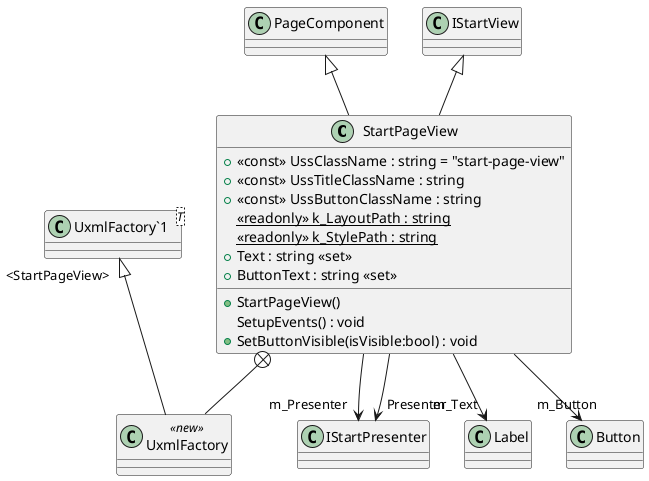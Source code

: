 @startuml
class StartPageView {
    + <<const>> UssClassName : string = "start-page-view"
    + <<const>> UssTitleClassName : string
    + <<const>> UssButtonClassName : string
    {static} <<readonly>> k_LayoutPath : string
    {static} <<readonly>> k_StylePath : string
    + StartPageView()
    SetupEvents() : void
    + Text : string <<set>>
    + ButtonText : string <<set>>
    + SetButtonVisible(isVisible:bool) : void
}
class UxmlFactory <<new>> {
}
class "UxmlFactory`1"<T> {
}
PageComponent <|-- StartPageView
IStartView <|-- StartPageView
StartPageView --> "m_Presenter" IStartPresenter
StartPageView --> "m_Text" Label
StartPageView --> "m_Button" Button
StartPageView --> "Presenter" IStartPresenter
StartPageView +-- UxmlFactory
"UxmlFactory`1" "<StartPageView>" <|-- UxmlFactory
@enduml
